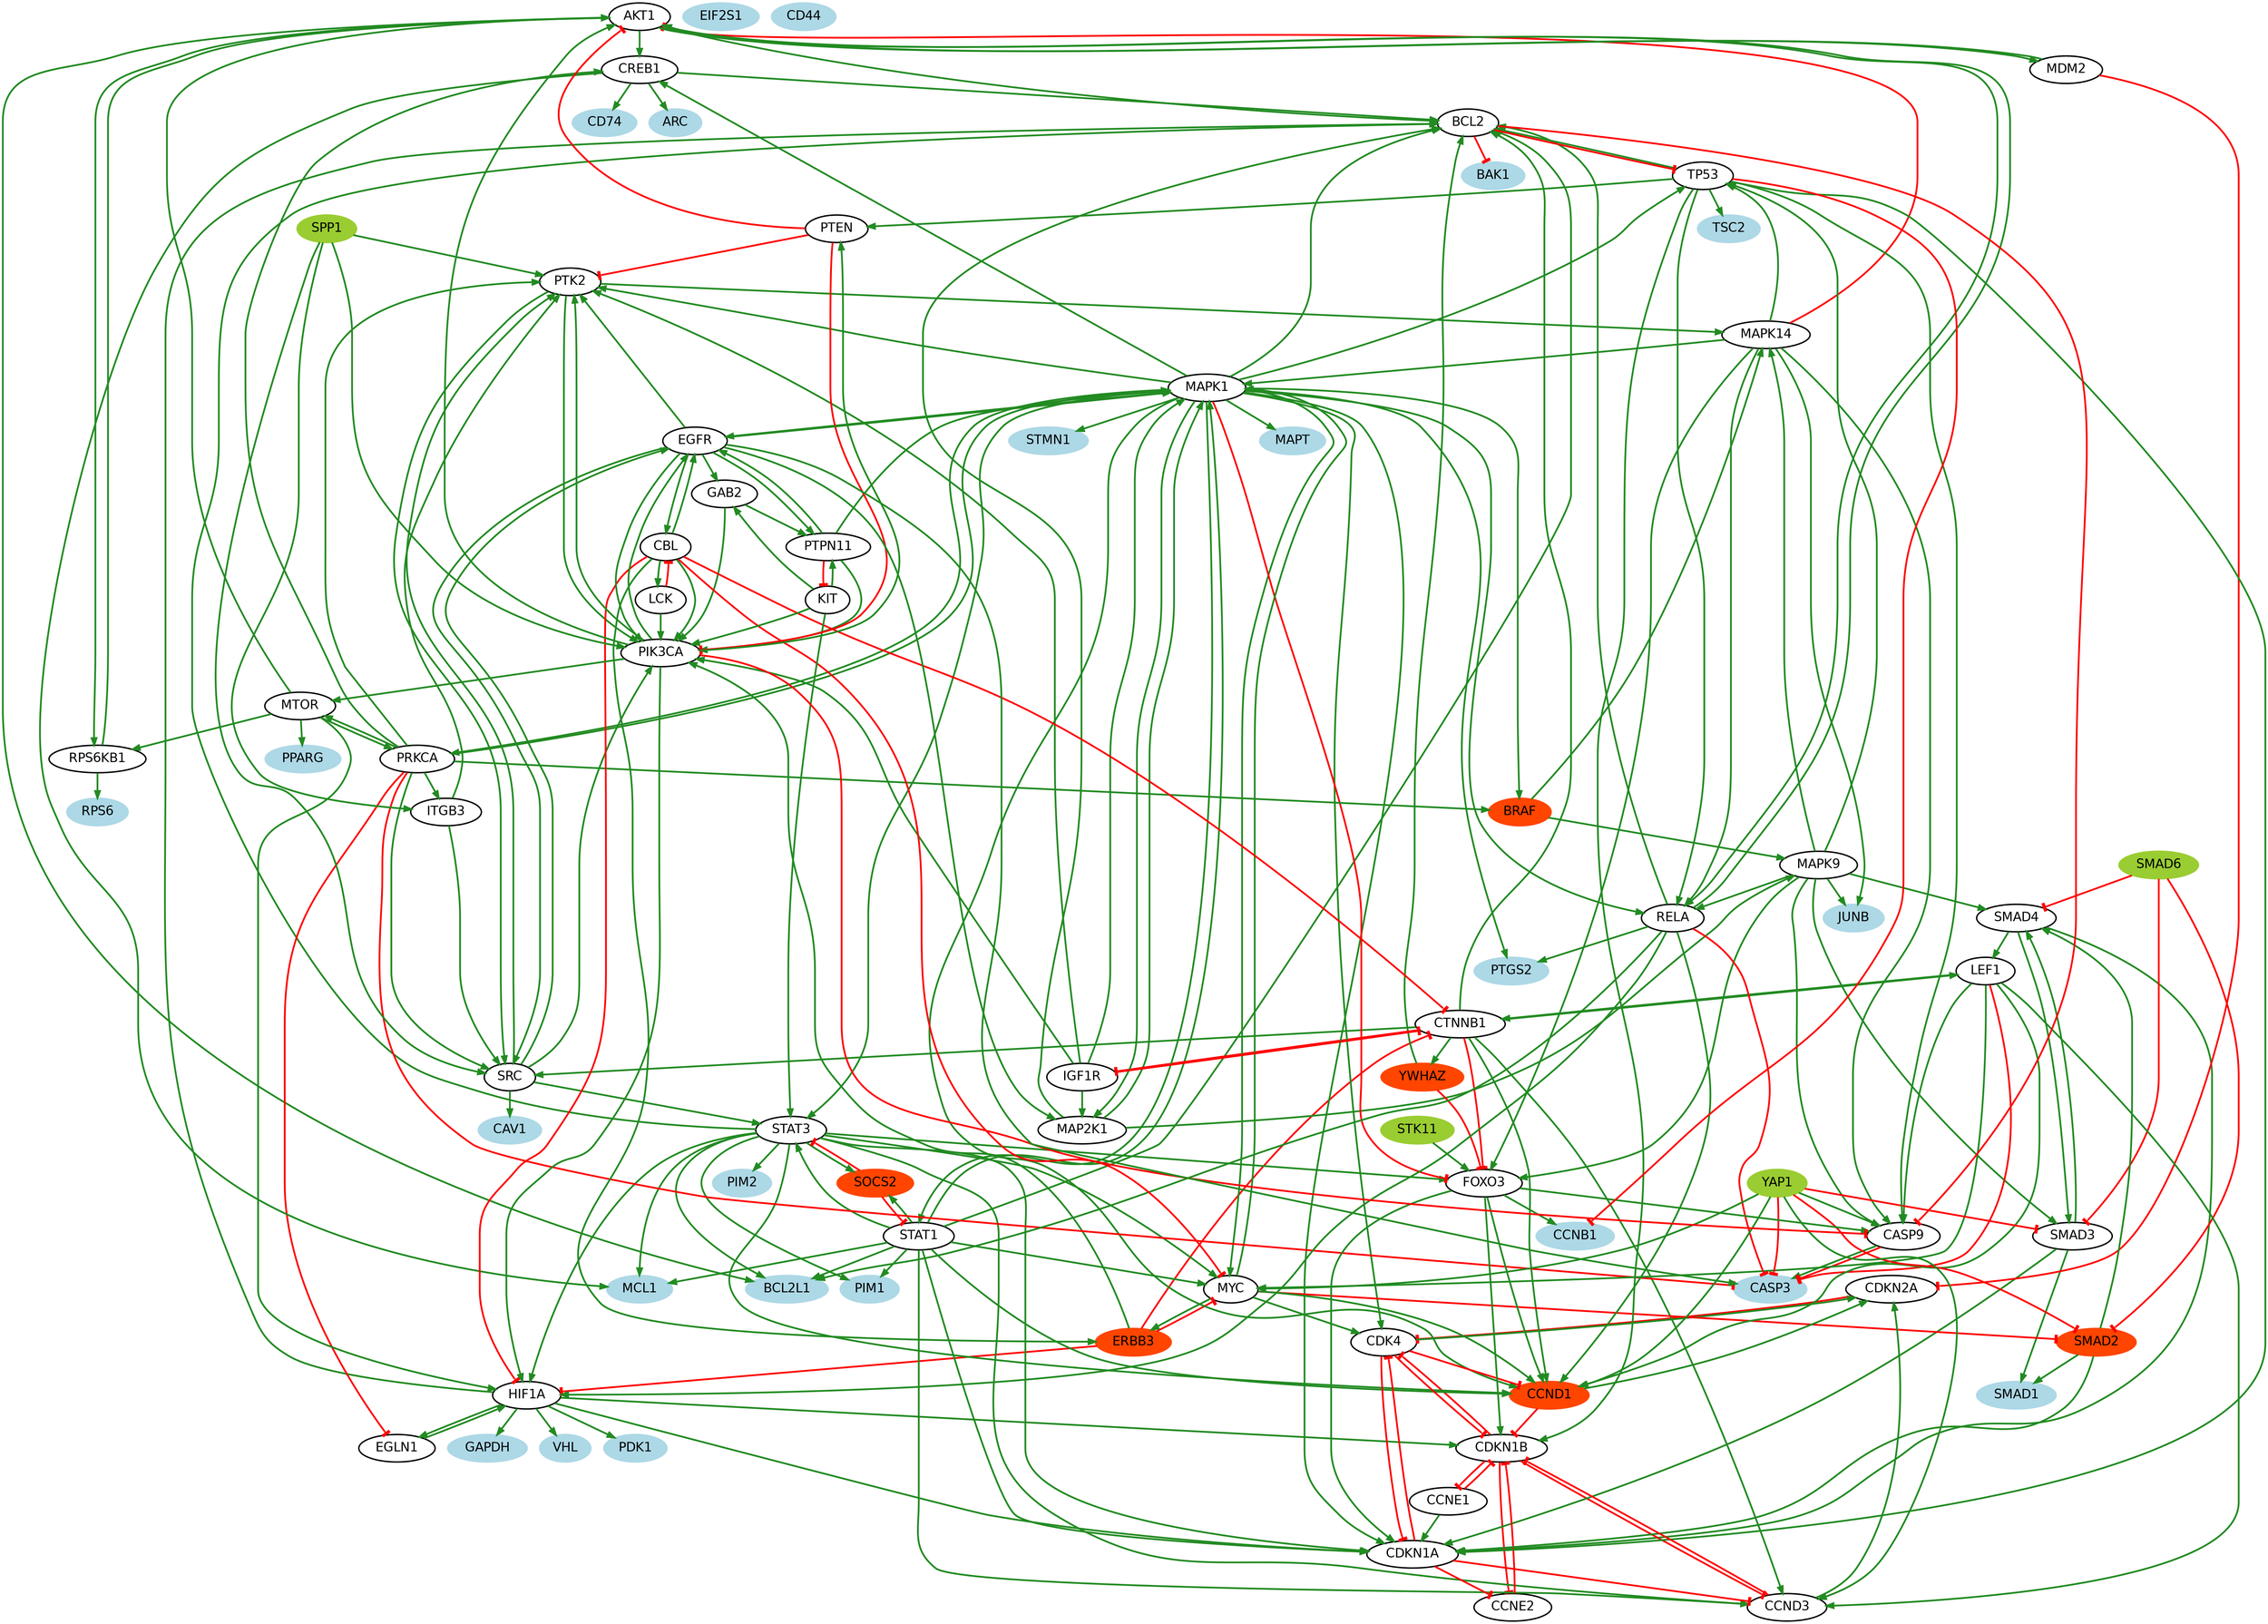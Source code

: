 digraph "" {
BCL2L1 [color=lightblue, fillcolor=lightblue, fontname=Helvetica, fontsize=18, shape=ellipse, style="filled, bold"];
PTGS2 [color=lightblue, fillcolor=lightblue, fontname=Helvetica, fontsize=18, shape=ellipse, style="filled, bold"];
PTK2 [color=black, fillcolor=white, fontname=Helvetica, fontsize=18, shape=ellipse, style="filled, bold"];
STMN1 [color=lightblue, fillcolor=lightblue, fontname=Helvetica, fontsize=18, shape=ellipse, style="filled, bold"];
ERBB3 [color=orangered, fillcolor=orangered, fontname=Helvetica, fontsize=18, shape=ellipse, style="filled, bold"];
SMAD4 [color=black, fillcolor=white, fontname=Helvetica, fontsize=18, shape=ellipse, style="filled, bold"];
CDKN1B [color=black, fillcolor=white, fontname=Helvetica, fontsize=18, shape=ellipse, style="filled, bold"];
SMAD6 [color=olivedrab3, fillcolor=olivedrab3, fontname=Helvetica, fontsize=18, shape=ellipse, style="filled, bold"];
STK11 [color=olivedrab3, fillcolor=olivedrab3, fontname=Helvetica, fontsize=18, shape=ellipse, style="filled, bold"];
GAB2 [color=black, fillcolor=white, fontname=Helvetica, fontsize=18, shape=ellipse, style="filled, bold"];
GAPDH [color=lightblue, fillcolor=lightblue, fontname=Helvetica, fontsize=18, shape=ellipse, style="filled, bold"];
HIF1A [color=black, fillcolor=white, fontname=Helvetica, fontsize=18, shape=ellipse, style="filled, bold"];
SMAD3 [color=black, fillcolor=white, fontname=Helvetica, fontsize=18, shape=ellipse, style="filled, bold"];
MAPK14 [color=black, fillcolor=white, fontname=Helvetica, fontsize=18, shape=ellipse, style="filled, bold"];
AKT1 [color=black, fillcolor=white, fontname=Helvetica, fontsize=18, shape=ellipse, style="filled, bold"];
MAP2K1 [color=black, fillcolor=white, fontname=Helvetica, fontsize=18, shape=ellipse, style="filled, bold"];
CDKN2A [color=black, fillcolor=white, fontname=Helvetica, fontsize=18, shape=ellipse, style="filled, bold"];
MCL1 [color=lightblue, fillcolor=lightblue, fontname=Helvetica, fontsize=18, shape=ellipse, style="filled, bold"];
CASP9 [color=black, fillcolor=white, fontname=Helvetica, fontsize=18, shape=ellipse, style="filled, bold"];
TSC2 [color=lightblue, fillcolor=lightblue, fontname=Helvetica, fontsize=18, shape=ellipse, style="filled, bold"];
MDM2 [color=black, fillcolor=white, fontname=Helvetica, fontsize=18, shape=ellipse, style="filled, bold"];
CAV1 [color=lightblue, fillcolor=lightblue, fontname=Helvetica, fontsize=18, shape=ellipse, style="filled, bold"];
YWHAZ [color=orangered, fillcolor=orangered, fontname=Helvetica, fontsize=18, shape=ellipse, style="filled, bold"];
STAT3 [color=black, fillcolor=white, fontname=Helvetica, fontsize=18, shape=ellipse, style="filled, bold"];
STAT1 [color=black, fillcolor=white, fontname=Helvetica, fontsize=18, shape=ellipse, style="filled, bold"];
CCNE2 [color=black, fillcolor=white, fontname=Helvetica, fontsize=18, shape=ellipse, style="filled, bold"];
EIF2S1 [color=lightblue, fillcolor=lightblue, fontname=Helvetica, fontsize=18, shape=ellipse, style="filled, bold"];
CCNE1 [color=black, fillcolor=white, fontname=Helvetica, fontsize=18, shape=ellipse, style="filled, bold"];
RPS6KB1 [color=black, fillcolor=white, fontname=Helvetica, fontsize=18, shape=ellipse, style="filled, bold"];
PTPN11 [color=black, fillcolor=white, fontname=Helvetica, fontsize=18, shape=ellipse, style="filled, bold"];
CTNNB1 [color=black, fillcolor=white, fontname=Helvetica, fontsize=18, shape=ellipse, style="filled, bold"];
MAPK1 [color=black, fillcolor=white, fontname=Helvetica, fontsize=18, shape=ellipse, style="filled, bold"];
CDK4 [color=black, fillcolor=white, fontname=Helvetica, fontsize=18, shape=ellipse, style="filled, bold"];
MYC [color=black, fillcolor=white, fontname=Helvetica, fontsize=18, shape=ellipse, style="filled, bold"];
MAPK9 [color=black, fillcolor=white, fontname=Helvetica, fontsize=18, shape=ellipse, style="filled, bold"];
CDKN1A [color=black, fillcolor=white, fontname=Helvetica, fontsize=18, shape=ellipse, style="filled, bold"];
VHL [color=lightblue, fillcolor=lightblue, fontname=Helvetica, fontsize=18, shape=ellipse, style="filled, bold"];
SRC [color=black, fillcolor=white, fontname=Helvetica, fontsize=18, shape=ellipse, style="filled, bold"];
IGF1R [color=black, fillcolor=white, fontname=Helvetica, fontsize=18, shape=ellipse, style="filled, bold"];
JUNB [color=lightblue, fillcolor=lightblue, fontname=Helvetica, fontsize=18, shape=ellipse, style="filled, bold"];
PIM2 [color=lightblue, fillcolor=lightblue, fontname=Helvetica, fontsize=18, shape=ellipse, style="filled, bold"];
PIM1 [color=lightblue, fillcolor=lightblue, fontname=Helvetica, fontsize=18, shape=ellipse, style="filled, bold"];
PRKCA [color=black, fillcolor=white, fontname=Helvetica, fontsize=18, shape=ellipse, style="filled, bold"];
CD44 [color=lightblue, fillcolor=lightblue, fontname=Helvetica, fontsize=18, shape=ellipse, style="filled, bold"];
EGLN1 [color=black, fillcolor=white, fontname=Helvetica, fontsize=18, shape=ellipse, style="filled, bold"];
CREB1 [color=black, fillcolor=white, fontname=Helvetica, fontsize=18, shape=ellipse, style="filled, bold"];
SMAD1 [color=lightblue, fillcolor=lightblue, fontname=Helvetica, fontsize=18, shape=ellipse, style="filled, bold"];
PPARG [color=lightblue, fillcolor=lightblue, fontname=Helvetica, fontsize=18, shape=ellipse, style="filled, bold"];
MTOR [color=black, fillcolor=white, fontname=Helvetica, fontsize=18, shape=ellipse, style="filled, bold"];
SMAD2 [color=orangered, fillcolor=orangered, fontname=Helvetica, fontsize=18, shape=ellipse, style="filled, bold"];
BAK1 [color=lightblue, fillcolor=lightblue, fontname=Helvetica, fontsize=18, shape=ellipse, style="filled, bold"];
LEF1 [color=black, fillcolor=white, fontname=Helvetica, fontsize=18, shape=ellipse, style="filled, bold"];
RELA [color=black, fillcolor=white, fontname=Helvetica, fontsize=18, shape=ellipse, style="filled, bold"];
CD74 [color=lightblue, fillcolor=lightblue, fontname=Helvetica, fontsize=18, shape=ellipse, style="filled, bold"];
YAP1 [color=olivedrab3, fillcolor=olivedrab3, fontname=Helvetica, fontsize=18, shape=ellipse, style="filled, bold"];
FOXO3 [color=black, fillcolor=white, fontname=Helvetica, fontsize=18, shape=ellipse, style="filled, bold"];
CCNB1 [color=lightblue, fillcolor=lightblue, fontname=Helvetica, fontsize=18, shape=ellipse, style="filled, bold"];
TP53 [color=black, fillcolor=white, fontname=Helvetica, fontsize=18, shape=ellipse, style="filled, bold"];
CASP3 [color=lightblue, fillcolor=lightblue, fontname=Helvetica, fontsize=18, shape=ellipse, style="filled, bold"];
RPS6 [color=lightblue, fillcolor=lightblue, fontname=Helvetica, fontsize=18, shape=ellipse, style="filled, bold"];
CCND1 [color=orangered, fillcolor=orangered, fontname=Helvetica, fontsize=18, shape=ellipse, style="filled, bold"];
CCND3 [color=black, fillcolor=white, fontname=Helvetica, fontsize=18, shape=ellipse, style="filled, bold"];
SOCS2 [color=orangered, fillcolor=orangered, fontname=Helvetica, fontsize=18, shape=ellipse, style="filled, bold"];
ITGB3 [color=black, fillcolor=white, fontname=Helvetica, fontsize=18, shape=ellipse, style="filled, bold"];
CBL [color=black, fillcolor=white, fontname=Helvetica, fontsize=18, shape=ellipse, style="filled, bold"];
KIT [color=black, fillcolor=white, fontname=Helvetica, fontsize=18, shape=ellipse, style="filled, bold"];
PDK1 [color=lightblue, fillcolor=lightblue, fontname=Helvetica, fontsize=18, shape=ellipse, style="filled, bold"];
PTEN [color=black, fillcolor=white, fontname=Helvetica, fontsize=18, shape=ellipse, style="filled, bold"];
ARC [color=lightblue, fillcolor=lightblue, fontname=Helvetica, fontsize=18, shape=ellipse, style="filled, bold"];
SPP1 [color=olivedrab3, fillcolor=olivedrab3, fontname=Helvetica, fontsize=18, shape=ellipse, style="filled, bold"];
BRAF [color=orangered, fillcolor=orangered, fontname=Helvetica, fontsize=18, shape=ellipse, style="filled, bold"];
MAPT [color=lightblue, fillcolor=lightblue, fontname=Helvetica, fontsize=18, shape=ellipse, style="filled, bold"];
PIK3CA [color=black, fillcolor=white, fontname=Helvetica, fontsize=18, shape=ellipse, style="filled, bold"];
EGFR [color=black, fillcolor=white, fontname=Helvetica, fontsize=18, shape=ellipse, style="filled, bold"];
LCK [color=black, fillcolor=white, fontname=Helvetica, fontsize=18, shape=ellipse, style="filled, bold"];
BCL2 [color=black, fillcolor=white, fontname=Helvetica, fontsize=18, shape=ellipse, style="filled, bold"];
PTK2 -> MAPK14  [arrowhead=normal, color=forestgreen, dir=forward, key=0, penwidth="2.5", sign=1];
PTK2 -> SRC  [arrowhead=normal, color=forestgreen, dir=forward, key=0, penwidth="2.5", sign=1];
PTK2 -> PIK3CA  [arrowhead=normal, color=forestgreen, dir=forward, key=0, penwidth="2.5", sign=1];
SRC -> PIK3CA  [arrowhead=normal, color=forestgreen, dir=forward, key=0, penwidth="2.5", sign=1];
SRC -> EGFR  [arrowhead=normal, color=forestgreen, dir=forward, key=0, penwidth="2.5", sign=1];
SRC -> PTK2  [arrowhead=normal, color=forestgreen, dir=forward, key=0, penwidth="2.5", sign=1];
SRC -> STAT3  [arrowhead=normal, color=forestgreen, dir=forward, key=0, penwidth="2.5", sign=1];
SRC -> CAV1  [arrowhead=normal, color=forestgreen, dir=forward, key=0, penwidth="2.5", sign=1];
SMAD4 -> LEF1  [arrowhead=normal, color=forestgreen, dir=forward, key=0, penwidth="2.5", sign=1];
SMAD4 -> CDKN1A  [arrowhead=normal, color=forestgreen, dir=forward, key=0, penwidth="2.5", sign=1];
SMAD4 -> SMAD3  [arrowhead=normal, color=forestgreen, dir=forward, key=0, penwidth="2.5", sign=1];
CDKN1B -> CCNE2  [arrowhead=tee, color=red, dir=forward, key=0, penwidth="2.5", sign="-1"];
CDKN1B -> CCND3  [arrowhead=tee, color=red, dir=forward, key=0, penwidth="2.5", sign="-1"];
CDKN1B -> CCNE1  [arrowhead=tee, color=red, dir=forward, key=0, penwidth="2.5", sign="-1"];
CDKN1B -> CDK4  [arrowhead=tee, color=red, dir=forward, key=0, penwidth="2.5", sign="-1"];
SMAD6 -> SMAD4  [arrowhead=tee, color=red, dir=forward, key=0, penwidth="2.5", sign="-1"];
SMAD6 -> SMAD2  [arrowhead=tee, color=red, dir=forward, key=0, penwidth="2.5", sign="-1"];
SMAD6 -> SMAD3  [arrowhead=tee, color=red, dir=forward, key=0, penwidth="2.5", sign="-1"];
STK11 -> FOXO3  [arrowhead=normal, color=forestgreen, dir=forward, key=0, penwidth="2.5", sign=1];
GAB2 -> PIK3CA  [arrowhead=normal, color=forestgreen, dir=forward, key=0, penwidth="2.5", sign=1];
GAB2 -> PTPN11  [arrowhead=normal, color=forestgreen, dir=forward, key=0, penwidth="2.5", sign=1];
HIF1A -> EGLN1  [arrowhead=normal, color=forestgreen, dir=forward, key=0, penwidth="2.5", sign=1];
HIF1A -> CDKN1B  [arrowhead=normal, color=forestgreen, dir=forward, key=0, penwidth="2.5", sign=1];
HIF1A -> CDKN1A  [arrowhead=normal, color=forestgreen, dir=forward, key=0, penwidth="2.5", sign=1];
HIF1A -> GAPDH  [arrowhead=normal, color=forestgreen, dir=forward, key=0, penwidth="2.5", sign=1];
HIF1A -> PDK1  [arrowhead=normal, color=forestgreen, dir=forward, key=0, penwidth="2.5", sign=1];
HIF1A -> VHL  [arrowhead=normal, color=forestgreen, dir=forward, key=0, penwidth="2.5", sign=1];
HIF1A -> BCL2  [arrowhead=normal, color=forestgreen, dir=forward, key=0, penwidth="2.5", sign=1];
SMAD3 -> SMAD4  [arrowhead=normal, color=forestgreen, dir=forward, key=0, penwidth="2.5", sign=1];
SMAD3 -> CDKN1A  [arrowhead=normal, color=forestgreen, dir=forward, key=0, penwidth="2.5", sign=1];
SMAD3 -> SMAD1  [arrowhead=normal, color=forestgreen, dir=forward, key=0, penwidth="2.5", sign=1];
MAPK14 -> TP53  [arrowhead=normal, color=forestgreen, dir=forward, key=0, penwidth="2.5", sign=1];
MAPK14 -> JUNB  [arrowhead=normal, color=forestgreen, dir=forward, key=0, penwidth="2.5", sign=1];
MAPK14 -> CASP9  [arrowhead=normal, color=forestgreen, dir=forward, key=0, penwidth="2.5", sign=1];
MAPK14 -> FOXO3  [arrowhead=normal, color=forestgreen, dir=forward, key=0, penwidth="2.5", sign=1];
MAPK14 -> AKT1  [arrowhead=tee, color=red, dir=forward, key=0, penwidth="2.5", sign="-1"];
MAPK14 -> MAPK1  [arrowhead=normal, color=forestgreen, dir=forward, key=0, penwidth="2.5", sign=1];
MAPK14 -> RELA  [arrowhead=normal, color=forestgreen, dir=forward, key=0, penwidth="2.5", sign=1];
AKT1 -> BCL2L1  [arrowhead=normal, color=forestgreen, dir=forward, key=0, penwidth="2.5", sign=1];
AKT1 -> RPS6KB1  [arrowhead=normal, color=forestgreen, dir=forward, key=0, penwidth="2.5", sign=1];
AKT1 -> CREB1  [arrowhead=normal, color=forestgreen, dir=forward, key=0, penwidth="2.5", sign=1];
AKT1 -> MDM2  [arrowhead=normal, color=forestgreen, dir=forward, key=0, penwidth="2.5", sign=1];
AKT1 -> RELA  [arrowhead=normal, color=forestgreen, dir=forward, key=0, penwidth="2.5", sign=1];
AKT1 -> BCL2  [arrowhead=normal, color=forestgreen, dir=forward, key=0, penwidth="2.5", sign=1];
MAP2K1 -> MAPK9  [arrowhead=normal, color=forestgreen, dir=forward, key=0, penwidth="2.5", sign=1];
MAP2K1 -> MAPK1  [arrowhead=normal, color=forestgreen, dir=forward, key=0, penwidth="2.5", sign=1];
MAP2K1 -> BCL2  [arrowhead=normal, color=forestgreen, dir=forward, key=0, penwidth="2.5", sign=1];
LCK -> PIK3CA  [arrowhead=normal, color=forestgreen, dir=forward, key=0, penwidth="2.5", sign=1];
LCK -> CBL  [arrowhead=tee, color=red, dir=forward, key=0, penwidth="2.5", sign="-1"];
LEF1 -> CASP3  [arrowhead=tee, color=red, dir=forward, key=0, penwidth="2.5", sign="-1"];
LEF1 -> CCND1  [arrowhead=normal, color=forestgreen, dir=forward, key=0, penwidth="2.5", sign=1];
LEF1 -> CCND3  [arrowhead=normal, color=forestgreen, dir=forward, key=0, penwidth="2.5", sign=1];
LEF1 -> CASP9  [arrowhead=normal, color=forestgreen, dir=forward, key=0, penwidth="2.5", sign=1];
LEF1 -> CTNNB1  [arrowhead=normal, color=forestgreen, dir=forward, key=0, penwidth="2.5", sign=1];
LEF1 -> MYC  [arrowhead=normal, color=forestgreen, dir=forward, key=0, penwidth="2.5", sign=1];
YWHAZ -> FOXO3  [arrowhead=tee, color=red, dir=forward, key=0, penwidth="2.5", sign="-1"];
YWHAZ -> BCL2  [arrowhead=normal, color=forestgreen, dir=forward, key=0, penwidth="2.5", sign=1];
STAT3 -> BCL2L1  [arrowhead=normal, color=forestgreen, dir=forward, key=0, penwidth="2.5", sign=1];
STAT3 -> PIM2  [arrowhead=normal, color=forestgreen, dir=forward, key=0, penwidth="2.5", sign=1];
STAT3 -> SOCS2  [arrowhead=normal, color=forestgreen, dir=forward, key=0, penwidth="2.5", sign=1];
STAT3 -> CCND1  [arrowhead=normal, color=forestgreen, dir=forward, key=0, penwidth="2.5", sign=1];
STAT3 -> CCND3  [arrowhead=normal, color=forestgreen, dir=forward, key=0, penwidth="2.5", sign=1];
STAT3 -> PIM1  [arrowhead=normal, color=forestgreen, dir=forward, key=0, penwidth="2.5", sign=1];
STAT3 -> HIF1A  [arrowhead=normal, color=forestgreen, dir=forward, key=0, penwidth="2.5", sign=1];
STAT3 -> FOXO3  [arrowhead=normal, color=forestgreen, dir=forward, key=0, penwidth="2.5", sign=1];
STAT3 -> MCL1  [arrowhead=normal, color=forestgreen, dir=forward, key=0, penwidth="2.5", sign=1];
STAT3 -> MYC  [arrowhead=normal, color=forestgreen, dir=forward, key=0, penwidth="2.5", sign=1];
STAT3 -> CDKN1A  [arrowhead=normal, color=forestgreen, dir=forward, key=0, penwidth="2.5", sign=1];
STAT3 -> BCL2  [arrowhead=normal, color=forestgreen, dir=forward, key=0, penwidth="2.5", sign=1];
STAT1 -> BCL2L1  [arrowhead=normal, color=forestgreen, dir=forward, key=0, penwidth="2.5", sign=1];
STAT1 -> STAT3  [arrowhead=normal, color=forestgreen, dir=forward, key=0, penwidth="2.5", sign=1];
STAT1 -> SOCS2  [arrowhead=normal, color=forestgreen, dir=forward, key=0, penwidth="2.5", sign=1];
STAT1 -> CCND1  [arrowhead=normal, color=forestgreen, dir=forward, key=0, penwidth="2.5", sign=1];
STAT1 -> CCND3  [arrowhead=normal, color=forestgreen, dir=forward, key=0, penwidth="2.5", sign=1];
STAT1 -> PIM1  [arrowhead=normal, color=forestgreen, dir=forward, key=0, penwidth="2.5", sign=1];
STAT1 -> MAPK1  [arrowhead=normal, color=forestgreen, dir=forward, key=0, penwidth="2.5", sign=1];
STAT1 -> MCL1  [arrowhead=normal, color=forestgreen, dir=forward, key=0, penwidth="2.5", sign=1];
STAT1 -> MYC  [arrowhead=normal, color=forestgreen, dir=forward, key=0, penwidth="2.5", sign=1];
STAT1 -> CDKN1A  [arrowhead=normal, color=forestgreen, dir=forward, key=0, penwidth="2.5", sign=1];
STAT1 -> BCL2  [arrowhead=normal, color=forestgreen, dir=forward, key=0, penwidth="2.5", sign=1];
CCNE2 -> CDKN1B  [arrowhead=tee, color=red, dir=forward, key=0, penwidth="2.5", sign="-1"];
CCNE1 -> CDKN1B  [arrowhead=tee, color=red, dir=forward, key=0, penwidth="2.5", sign="-1"];
CCNE1 -> CDKN1A  [arrowhead=normal, color=forestgreen, dir=forward, key=0, penwidth="2.5", sign=1];
RPS6KB1 -> RPS6  [arrowhead=normal, color=forestgreen, dir=forward, key=0, penwidth="2.5", sign=1];
RPS6KB1 -> AKT1  [arrowhead=normal, color=forestgreen, dir=forward, key=0, penwidth="2.5", sign=1];
MAPK1 -> PTGS2  [arrowhead=normal, color=forestgreen, dir=forward, key=0, penwidth="2.5", sign=1];
MAPK1 -> PTK2  [arrowhead=normal, color=forestgreen, dir=forward, key=0, penwidth="2.5", sign=1];
MAPK1 -> STAT3  [arrowhead=normal, color=forestgreen, dir=forward, key=0, penwidth="2.5", sign=1];
MAPK1 -> STAT1  [arrowhead=normal, color=forestgreen, dir=forward, key=0, penwidth="2.5", sign=1];
MAPK1 -> CCND1  [arrowhead=normal, color=forestgreen, dir=forward, key=0, penwidth="2.5", sign=1];
MAPK1 -> CDKN1A  [arrowhead=normal, color=forestgreen, dir=forward, key=0, penwidth="2.5", sign=1];
MAPK1 -> EGFR  [arrowhead=normal, color=forestgreen, dir=forward, key=0, penwidth="2.5", sign=1];
MAPK1 -> CREB1  [arrowhead=normal, color=forestgreen, dir=forward, key=0, penwidth="2.5", sign=1];
MAPK1 -> FOXO3  [arrowhead=tee, color=red, dir=forward, key=0, penwidth="2.5", sign="-1"];
MAPK1 -> PRKCA  [arrowhead=normal, color=forestgreen, dir=forward, key=0, penwidth="2.5", sign=1];
MAPK1 -> MAP2K1  [arrowhead=normal, color=forestgreen, dir=forward, key=0, penwidth="2.5", sign=1];
MAPK1 -> CDK4  [arrowhead=normal, color=forestgreen, dir=forward, key=0, penwidth="2.5", sign=1];
MAPK1 -> BRAF  [arrowhead=normal, color=forestgreen, dir=forward, key=0, penwidth="2.5", sign=1];
MAPK1 -> MAPT  [arrowhead=normal, color=forestgreen, dir=forward, key=0, penwidth="2.5", sign=1];
MAPK1 -> TP53  [arrowhead=normal, color=forestgreen, dir=forward, key=0, penwidth="2.5", sign=1];
MAPK1 -> RELA  [arrowhead=normal, color=forestgreen, dir=forward, key=0, penwidth="2.5", sign=1];
MAPK1 -> STMN1  [arrowhead=normal, color=forestgreen, dir=forward, key=0, penwidth="2.5", sign=1];
MAPK1 -> MYC  [arrowhead=normal, color=forestgreen, dir=forward, key=0, penwidth="2.5", sign=1];
MAPK1 -> BCL2  [arrowhead=normal, color=forestgreen, dir=forward, key=0, penwidth="2.5", sign=1];
SPP1 -> PIK3CA  [arrowhead=normal, color=forestgreen, dir=forward, key=0, penwidth="2.5", sign=1];
SPP1 -> ITGB3  [arrowhead=normal, color=forestgreen, dir=forward, key=0, penwidth="2.5", sign=1];
SPP1 -> PTK2  [arrowhead=normal, color=forestgreen, dir=forward, key=0, penwidth="2.5", sign=1];
SPP1 -> SRC  [arrowhead=normal, color=forestgreen, dir=forward, key=0, penwidth="2.5", sign=1];
MYC -> CCND1  [arrowhead=normal, color=forestgreen, dir=forward, key=0, penwidth="2.5", sign=1];
MYC -> ERBB3  [arrowhead=normal, color=forestgreen, dir=forward, key=0, penwidth="2.5", sign=1];
MYC -> MAPK1  [arrowhead=normal, color=forestgreen, dir=forward, key=0, penwidth="2.5", sign=1];
MYC -> CDK4  [arrowhead=normal, color=forestgreen, dir=forward, key=0, penwidth="2.5", sign=1];
MYC -> SMAD2  [arrowhead=tee, color=red, dir=forward, key=0, penwidth="2.5", sign="-1"];
MAPK9 -> MAPK14  [arrowhead=normal, color=forestgreen, dir=forward, key=0, penwidth="2.5", sign=1];
MAPK9 -> TP53  [arrowhead=normal, color=forestgreen, dir=forward, key=0, penwidth="2.5", sign=1];
MAPK9 -> SMAD4  [arrowhead=normal, color=forestgreen, dir=forward, key=0, penwidth="2.5", sign=1];
MAPK9 -> JUNB  [arrowhead=normal, color=forestgreen, dir=forward, key=0, penwidth="2.5", sign=1];
MAPK9 -> SMAD3  [arrowhead=normal, color=forestgreen, dir=forward, key=0, penwidth="2.5", sign=1];
MAPK9 -> FOXO3  [arrowhead=normal, color=forestgreen, dir=forward, key=0, penwidth="2.5", sign=1];
MAPK9 -> RELA  [arrowhead=normal, color=forestgreen, dir=forward, key=0, penwidth="2.5", sign=1];
MAPK9 -> CASP9  [arrowhead=normal, color=forestgreen, dir=forward, key=0, penwidth="2.5", sign=1];
CDKN1A -> CCNE2  [arrowhead=tee, color=red, dir=forward, key=0, penwidth="2.5", sign="-1"];
CDKN1A -> CCND3  [arrowhead=tee, color=red, dir=forward, key=0, penwidth="2.5", sign="-1"];
CDKN1A -> CDK4  [arrowhead=tee, color=red, dir=forward, key=0, penwidth="2.5", sign="-1"];
ERBB3 -> CTNNB1  [arrowhead=tee, color=red, dir=forward, key=0, penwidth="2.5", sign="-1"];
ERBB3 -> PIK3CA  [arrowhead=normal, color=forestgreen, dir=forward, key=0, penwidth="2.5", sign=1];
ERBB3 -> MYC  [arrowhead=tee, color=red, dir=forward, key=0, penwidth="2.5", sign="-1"];
ERBB3 -> HIF1A  [arrowhead=tee, color=red, dir=forward, key=0, penwidth="2.5", sign="-1"];
IGF1R -> CTNNB1  [arrowhead=tee, color=red, dir=forward, key=0, penwidth="2.5", sign="-1"];
IGF1R -> PIK3CA  [arrowhead=normal, color=forestgreen, dir=forward, key=0, penwidth="2.5", sign=1];
IGF1R -> MAP2K1  [arrowhead=normal, color=forestgreen, dir=forward, key=0, penwidth="2.5", sign=1];
IGF1R -> MAPK1  [arrowhead=normal, color=forestgreen, dir=forward, key=0, penwidth="2.5", sign=1];
IGF1R -> PTK2  [arrowhead=normal, color=forestgreen, dir=forward, key=0, penwidth="2.5", sign=1];
CDKN2A -> CDK4  [arrowhead=tee, color=red, dir=forward, key=0, penwidth="2.5", sign="-1"];
PRKCA -> SRC  [arrowhead=normal, color=forestgreen, dir=forward, key=0, penwidth="2.5", sign=1];
PRKCA -> ITGB3  [arrowhead=normal, color=forestgreen, dir=forward, key=0, penwidth="2.5", sign=1];
PRKCA -> PTK2  [arrowhead=normal, color=forestgreen, dir=forward, key=0, penwidth="2.5", sign=1];
PRKCA -> CASP3  [arrowhead=tee, color=red, dir=forward, key=0, penwidth="2.5", sign="-1"];
PRKCA -> EGLN1  [arrowhead=tee, color=red, dir=forward, key=0, penwidth="2.5", sign="-1"];
PRKCA -> CREB1  [arrowhead=normal, color=forestgreen, dir=forward, key=0, penwidth="2.5", sign=1];
PRKCA -> MAPK1  [arrowhead=normal, color=forestgreen, dir=forward, key=0, penwidth="2.5", sign=1];
PRKCA -> MTOR  [arrowhead=normal, color=forestgreen, dir=forward, key=0, penwidth="2.5", sign=1];
PRKCA -> BRAF  [arrowhead=normal, color=forestgreen, dir=forward, key=0, penwidth="2.5", sign=1];
CREB1 -> CD74  [arrowhead=normal, color=forestgreen, dir=forward, key=0, penwidth="2.5", sign=1];
CREB1 -> ARC  [arrowhead=normal, color=forestgreen, dir=forward, key=0, penwidth="2.5", sign=1];
CREB1 -> MCL1  [arrowhead=normal, color=forestgreen, dir=forward, key=0, penwidth="2.5", sign=1];
CREB1 -> BCL2  [arrowhead=normal, color=forestgreen, dir=forward, key=0, penwidth="2.5", sign=1];
MTOR -> PRKCA  [arrowhead=normal, color=forestgreen, dir=forward, key=0, penwidth="2.5", sign=1];
MTOR -> PPARG  [arrowhead=normal, color=forestgreen, dir=forward, key=0, penwidth="2.5", sign=1];
MTOR -> RPS6KB1  [arrowhead=normal, color=forestgreen, dir=forward, key=0, penwidth="2.5", sign=1];
MTOR -> HIF1A  [arrowhead=normal, color=forestgreen, dir=forward, key=0, penwidth="2.5", sign=1];
MTOR -> AKT1  [arrowhead=normal, color=forestgreen, dir=forward, key=0, penwidth="2.5", sign=1];
SMAD2 -> SMAD4  [arrowhead=normal, color=forestgreen, dir=forward, key=0, penwidth="2.5", sign=1];
SMAD2 -> CDKN1A  [arrowhead=normal, color=forestgreen, dir=forward, key=0, penwidth="2.5", sign=1];
SMAD2 -> SMAD1  [arrowhead=normal, color=forestgreen, dir=forward, key=0, penwidth="2.5", sign=1];
MDM2 -> AKT1  [arrowhead=normal, color=forestgreen, dir=forward, key=0, penwidth="2.5", sign=1];
MDM2 -> CDKN2A  [arrowhead=tee, color=red, dir=forward, key=0, penwidth="2.5", sign="-1"];
RELA -> BCL2L1  [arrowhead=normal, color=forestgreen, dir=forward, key=0, penwidth="2.5", sign=1];
RELA -> PTGS2  [arrowhead=normal, color=forestgreen, dir=forward, key=0, penwidth="2.5", sign=1];
RELA -> CASP3  [arrowhead=tee, color=red, dir=forward, key=0, penwidth="2.5", sign="-1"];
RELA -> CCND1  [arrowhead=normal, color=forestgreen, dir=forward, key=0, penwidth="2.5", sign=1];
RELA -> HIF1A  [arrowhead=normal, color=forestgreen, dir=forward, key=0, penwidth="2.5", sign=1];
RELA -> AKT1  [arrowhead=normal, color=forestgreen, dir=forward, key=0, penwidth="2.5", sign=1];
RELA -> BCL2  [arrowhead=normal, color=forestgreen, dir=forward, key=0, penwidth="2.5", sign=1];
YAP1 -> CASP3  [arrowhead=tee, color=red, dir=forward, key=0, penwidth="2.5", sign="-1"];
YAP1 -> CCND1  [arrowhead=normal, color=forestgreen, dir=forward, key=0, penwidth="2.5", sign=1];
YAP1 -> CCND3  [arrowhead=normal, color=forestgreen, dir=forward, key=0, penwidth="2.5", sign=1];
YAP1 -> SMAD2  [arrowhead=tee, color=red, dir=forward, key=0, penwidth="2.5", sign="-1"];
YAP1 -> CASP9  [arrowhead=normal, color=forestgreen, dir=forward, key=0, penwidth="2.5", sign=1];
YAP1 -> MYC  [arrowhead=normal, color=forestgreen, dir=forward, key=0, penwidth="2.5", sign=1];
YAP1 -> SMAD3  [arrowhead=tee, color=red, dir=forward, key=0, penwidth="2.5", sign="-1"];
CTNNB1 -> YWHAZ  [arrowhead=normal, color=forestgreen, dir=forward, key=0, penwidth="2.5", sign=1];
CTNNB1 -> SRC  [arrowhead=normal, color=forestgreen, dir=forward, key=0, penwidth="2.5", sign=1];
CTNNB1 -> IGF1R  [arrowhead=tee, color=red, dir=forward, key=0, penwidth="2.5", sign="-1"];
CTNNB1 -> CCND1  [arrowhead=normal, color=forestgreen, dir=forward, key=0, penwidth="2.5", sign=1];
CTNNB1 -> CCND3  [arrowhead=normal, color=forestgreen, dir=forward, key=0, penwidth="2.5", sign=1];
CTNNB1 -> FOXO3  [arrowhead=tee, color=red, dir=forward, key=0, penwidth="2.5", sign="-1"];
CTNNB1 -> LEF1  [arrowhead=normal, color=forestgreen, dir=forward, key=0, penwidth="2.5", sign=1];
CTNNB1 -> BCL2  [arrowhead=normal, color=forestgreen, dir=forward, key=0, penwidth="2.5", sign=1];
EGLN1 -> HIF1A  [arrowhead=normal, color=forestgreen, dir=forward, key=0, penwidth="2.5", sign=1];
TP53 -> CCNB1  [arrowhead=tee, color=red, dir=forward, key=0, penwidth="2.5", sign="-1"];
TP53 -> CDKN1B  [arrowhead=normal, color=forestgreen, dir=forward, key=0, penwidth="2.5", sign=1];
TP53 -> CDKN1A  [arrowhead=normal, color=forestgreen, dir=forward, key=0, penwidth="2.5", sign=1];
TP53 -> CASP9  [arrowhead=normal, color=forestgreen, dir=forward, key=0, penwidth="2.5", sign=1];
TP53 -> PTEN  [arrowhead=normal, color=forestgreen, dir=forward, key=0, penwidth="2.5", sign=1];
TP53 -> RELA  [arrowhead=normal, color=forestgreen, dir=forward, key=0, penwidth="2.5", sign=1];
TP53 -> TSC2  [arrowhead=normal, color=forestgreen, dir=forward, key=0, penwidth="2.5", sign=1];
TP53 -> BCL2  [arrowhead=normal, color=forestgreen, dir=forward, key=0, penwidth="2.5", sign=1];
CCND1 -> CDKN1B  [arrowhead=tee, color=red, dir=forward, key=0, penwidth="2.5", sign="-1"];
CCND1 -> CDKN2A  [arrowhead=normal, color=forestgreen, dir=forward, key=0, penwidth="2.5", sign=1];
PTPN11 -> PIK3CA  [arrowhead=normal, color=forestgreen, dir=forward, key=0, penwidth="2.5", sign=1];
PTPN11 -> MAPK1  [arrowhead=normal, color=forestgreen, dir=forward, key=0, penwidth="2.5", sign=1];
PTPN11 -> EGFR  [arrowhead=normal, color=forestgreen, dir=forward, key=0, penwidth="2.5", sign=1];
PTPN11 -> KIT  [arrowhead=tee, color=red, dir=forward, key=0, penwidth="2.5", sign="-1"];
SOCS2 -> STAT3  [arrowhead=tee, color=red, dir=forward, key=0, penwidth="2.5", sign="-1"];
SOCS2 -> STAT1  [arrowhead=tee, color=red, dir=forward, key=0, penwidth="2.5", sign="-1"];
ITGB3 -> SRC  [arrowhead=normal, color=forestgreen, dir=forward, key=0, penwidth="2.5", sign=1];
ITGB3 -> PTK2  [arrowhead=normal, color=forestgreen, dir=forward, key=0, penwidth="2.5", sign=1];
CBL -> ERBB3  [arrowhead=normal, color=forestgreen, dir=forward, key=0, penwidth="2.5", sign=1];
CBL -> PIK3CA  [arrowhead=normal, color=forestgreen, dir=forward, key=0, penwidth="2.5", sign=1];
CBL -> EGFR  [arrowhead=normal, color=forestgreen, dir=forward, key=0, penwidth="2.5", sign=1];
CBL -> HIF1A  [arrowhead=tee, color=red, dir=forward, key=0, penwidth="2.5", sign="-1"];
CBL -> CTNNB1  [arrowhead=tee, color=red, dir=forward, key=0, penwidth="2.5", sign="-1"];
CBL -> MYC  [arrowhead=tee, color=red, dir=forward, key=0, penwidth="2.5", sign="-1"];
CBL -> LCK  [arrowhead=normal, color=forestgreen, dir=forward, key=0, penwidth="2.5", sign=1];
CASP9 -> CASP3  [arrowhead=normal, color=forestgreen, dir=forward, key=0, penwidth="2.5", sign=1];
CASP9 -> CASP3  [arrowhead=tee, color=red, dir=forward, key=1, penwidth="2.5", sign="-1"];
PTEN -> AKT1  [arrowhead=tee, color=red, dir=forward, key=0, penwidth="2.5", sign="-1"];
PTEN -> PTK2  [arrowhead=tee, color=red, dir=forward, key=0, penwidth="2.5", sign="-1"];
PTEN -> PIK3CA  [arrowhead=tee, color=red, dir=forward, key=0, penwidth="2.5", sign="-1"];
CDK4 -> CCND1  [arrowhead=tee, color=red, dir=forward, key=0, penwidth="2.5", sign="-1"];
CDK4 -> CDKN1B  [arrowhead=tee, color=red, dir=forward, key=0, penwidth="2.5", sign="-1"];
CDK4 -> CDKN1A  [arrowhead=tee, color=red, dir=forward, key=0, penwidth="2.5", sign="-1"];
CDK4 -> CDKN2A  [arrowhead=normal, color=forestgreen, dir=forward, key=0, penwidth="2.5", sign=1];
BRAF -> MAPK14  [arrowhead=normal, color=forestgreen, dir=forward, key=0, penwidth="2.5", sign=1];
BRAF -> MAPK9  [arrowhead=normal, color=forestgreen, dir=forward, key=0, penwidth="2.5", sign=1];
FOXO3 -> CCND1  [arrowhead=normal, color=forestgreen, dir=forward, key=0, penwidth="2.5", sign=1];
FOXO3 -> CDKN1B  [arrowhead=normal, color=forestgreen, dir=forward, key=0, penwidth="2.5", sign=1];
FOXO3 -> CCNB1  [arrowhead=normal, color=forestgreen, dir=forward, key=0, penwidth="2.5", sign=1];
FOXO3 -> CDKN1A  [arrowhead=normal, color=forestgreen, dir=forward, key=0, penwidth="2.5", sign=1];
FOXO3 -> CASP9  [arrowhead=normal, color=forestgreen, dir=forward, key=0, penwidth="2.5", sign=1];
PIK3CA -> PTK2  [arrowhead=normal, color=forestgreen, dir=forward, key=0, penwidth="2.5", sign=1];
PIK3CA -> AKT1  [arrowhead=normal, color=forestgreen, dir=forward, key=0, penwidth="2.5", sign=1];
PIK3CA -> EGFR  [arrowhead=normal, color=forestgreen, dir=forward, key=0, penwidth="2.5", sign=1];
PIK3CA -> HIF1A  [arrowhead=normal, color=forestgreen, dir=forward, key=0, penwidth="2.5", sign=1];
PIK3CA -> CASP9  [arrowhead=tee, color=red, dir=forward, key=0, penwidth="2.5", sign="-1"];
PIK3CA -> PTEN  [arrowhead=normal, color=forestgreen, dir=forward, key=0, penwidth="2.5", sign=1];
PIK3CA -> MTOR  [arrowhead=normal, color=forestgreen, dir=forward, key=0, penwidth="2.5", sign=1];
EGFR -> SRC  [arrowhead=normal, color=forestgreen, dir=forward, key=0, penwidth="2.5", sign=1];
EGFR -> PTK2  [arrowhead=normal, color=forestgreen, dir=forward, key=0, penwidth="2.5", sign=1];
EGFR -> CASP3  [arrowhead=normal, color=forestgreen, dir=forward, key=0, penwidth="2.5", sign=1];
EGFR -> PIK3CA  [arrowhead=normal, color=forestgreen, dir=forward, key=0, penwidth="2.5", sign=1];
EGFR -> PTPN11  [arrowhead=normal, color=forestgreen, dir=forward, key=0, penwidth="2.5", sign=1];
EGFR -> GAB2  [arrowhead=normal, color=forestgreen, dir=forward, key=0, penwidth="2.5", sign=1];
EGFR -> CBL  [arrowhead=normal, color=forestgreen, dir=forward, key=0, penwidth="2.5", sign=1];
EGFR -> MAP2K1  [arrowhead=normal, color=forestgreen, dir=forward, key=0, penwidth="2.5", sign=1];
EGFR -> MAPK1  [arrowhead=normal, color=forestgreen, dir=forward, key=0, penwidth="2.5", sign=1];
BCL2 -> CASP9  [arrowhead=tee, color=red, dir=forward, key=0, penwidth="2.5", sign="-1"];
BCL2 -> TP53  [arrowhead=tee, color=red, dir=forward, key=0, penwidth="2.5", sign="-1"];
BCL2 -> BAK1  [arrowhead=tee, color=red, dir=forward, key=0, penwidth="2.5", sign="-1"];
CCND3 -> CDKN1B  [arrowhead=tee, color=red, dir=forward, key=0, penwidth="2.5", sign="-1"];
CCND3 -> CDKN2A  [arrowhead=normal, color=forestgreen, dir=forward, key=0, penwidth="2.5", sign=1];
KIT -> PIK3CA  [arrowhead=normal, color=forestgreen, dir=forward, key=0, penwidth="2.5", sign=1];
KIT -> PTPN11  [arrowhead=normal, color=forestgreen, dir=forward, key=0, penwidth="2.5", sign=1];
KIT -> GAB2  [arrowhead=normal, color=forestgreen, dir=forward, key=0, penwidth="2.5", sign=1];
KIT -> STAT3  [arrowhead=normal, color=forestgreen, dir=forward, key=0, penwidth="2.5", sign=1];
}
